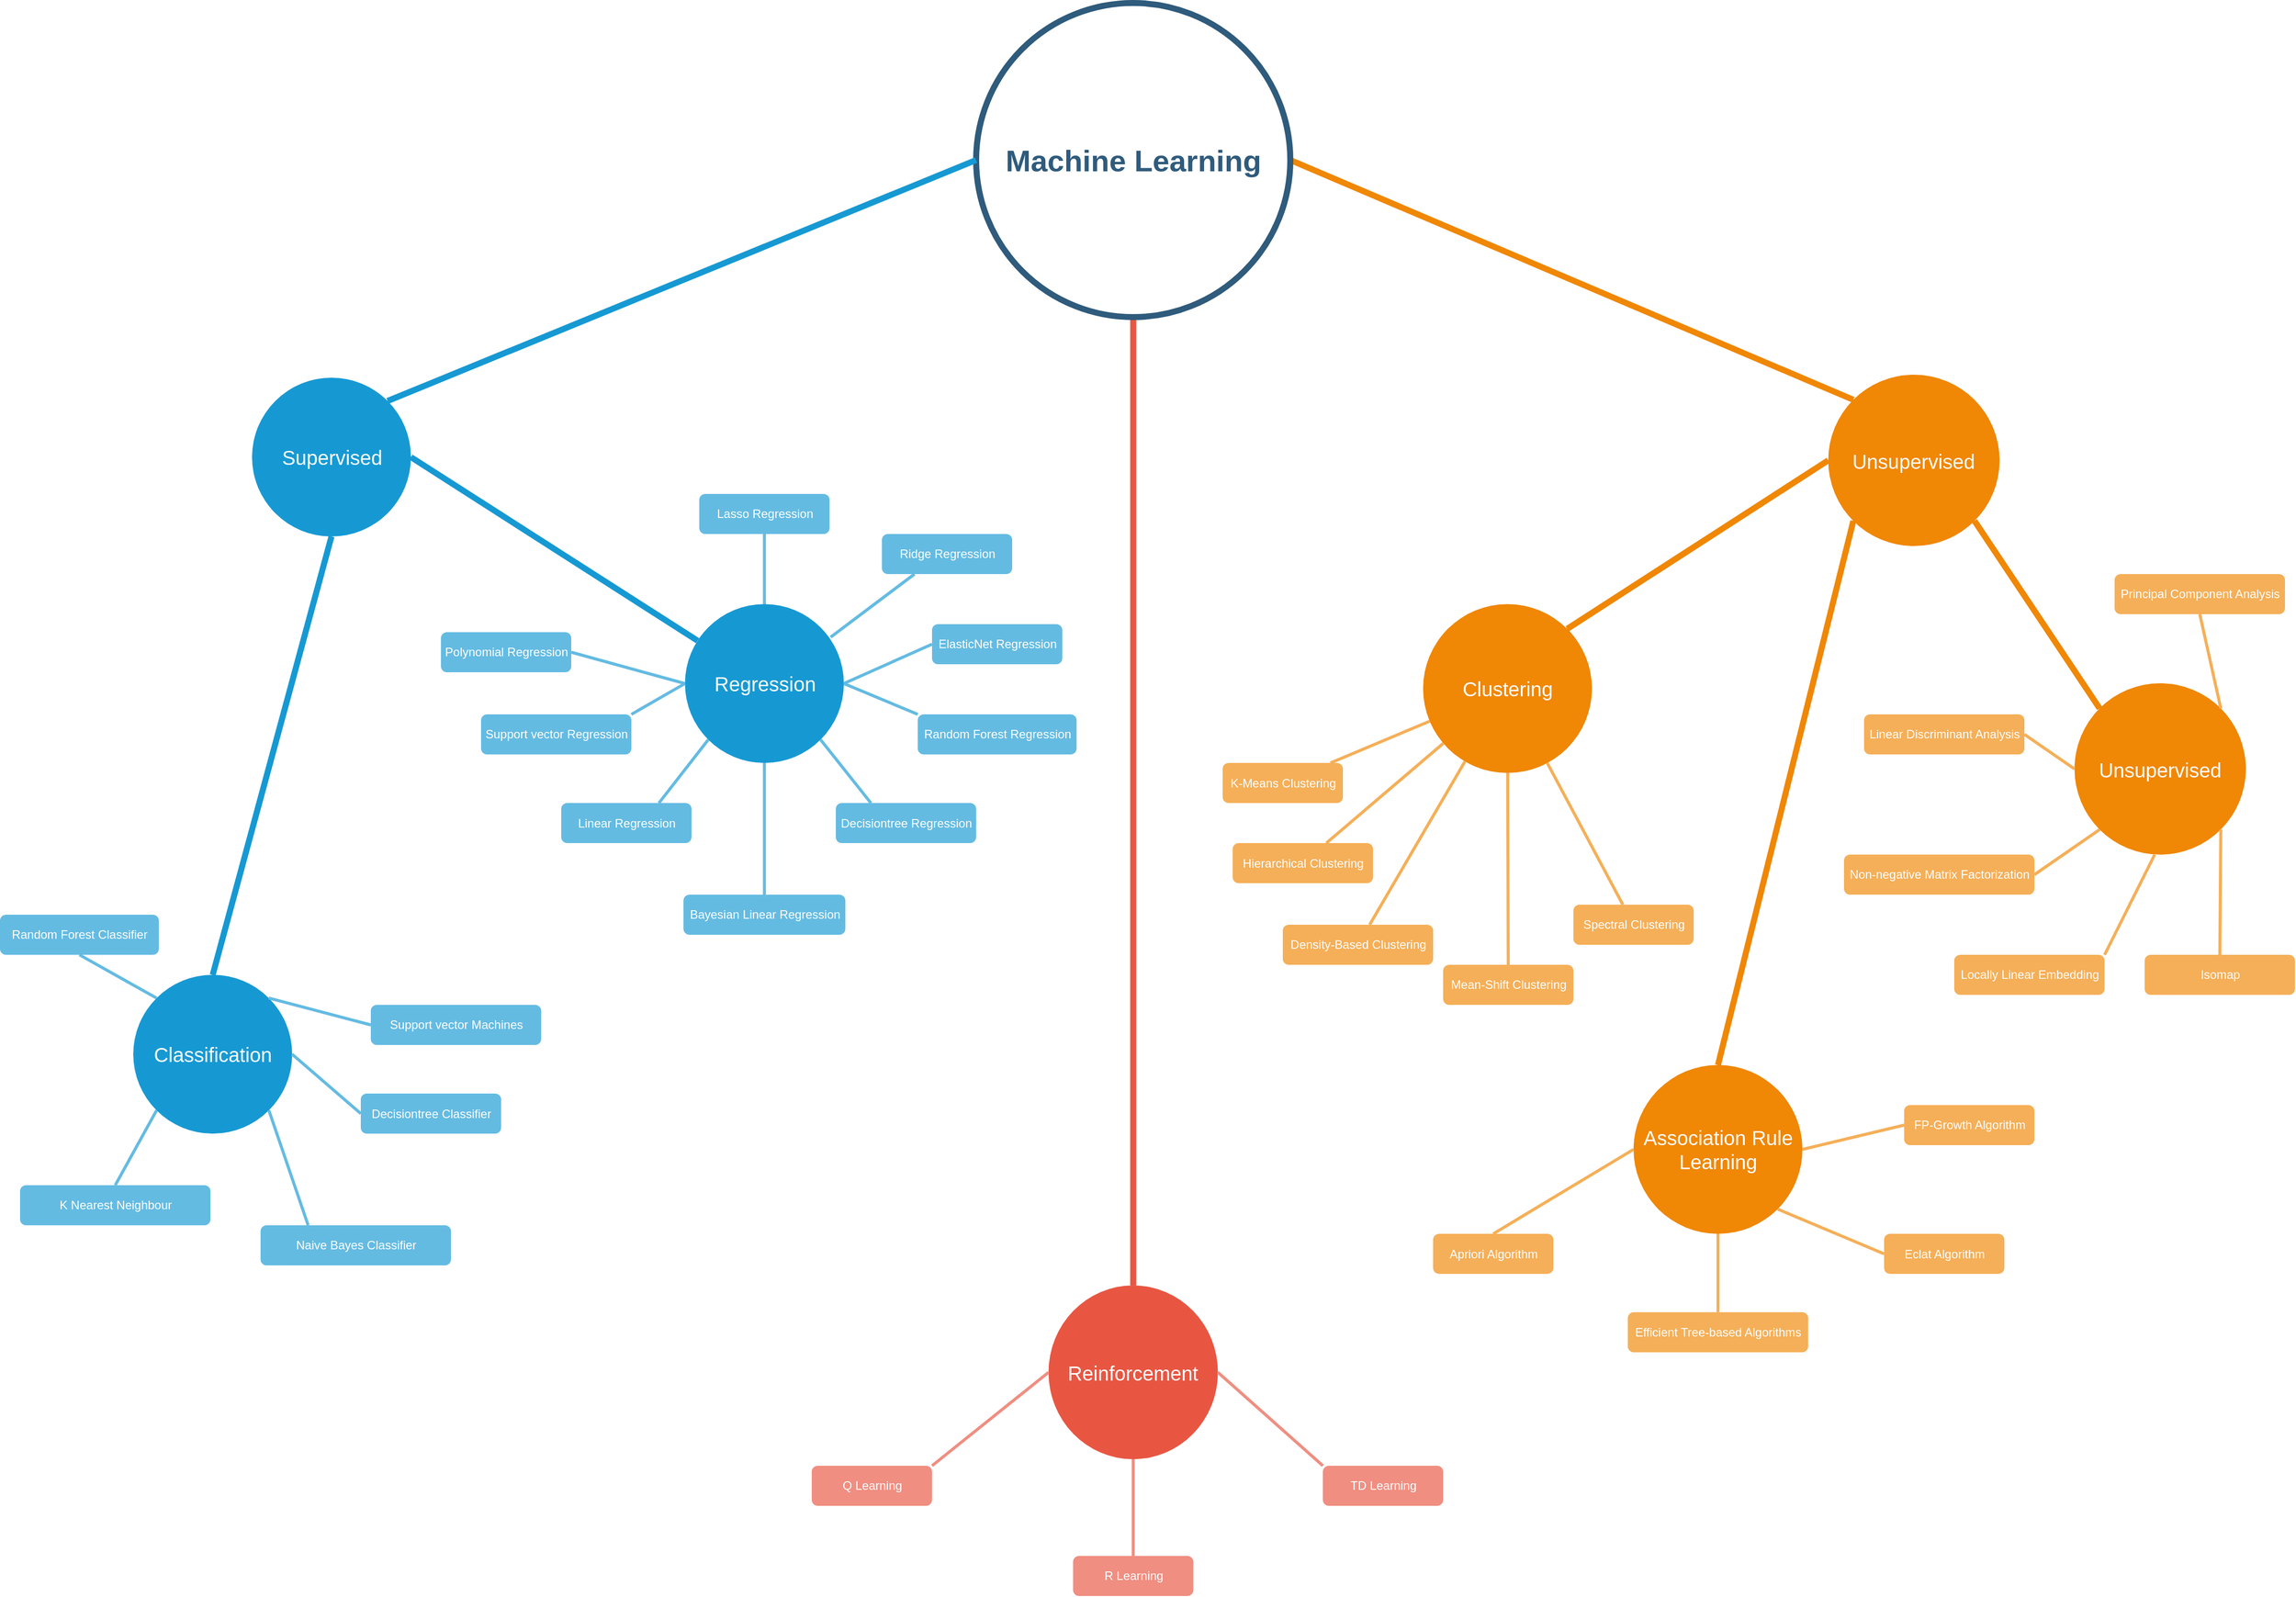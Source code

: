 <mxfile version="24.7.6">
  <diagram id="6a731a19-8d31-9384-78a2-239565b7b9f0" name="Page-1">
    <mxGraphModel dx="3500" dy="1740" grid="1" gridSize="10" guides="1" tooltips="1" connect="1" arrows="1" fold="1" page="1" pageScale="1" pageWidth="1169" pageHeight="827" background="none" math="0" shadow="0">
      <root>
        <mxCell id="0" />
        <mxCell id="1" parent="0" />
        <mxCell id="1350" value="Regression" style="ellipse;whiteSpace=wrap;html=1;shadow=0;fontFamily=Helvetica;fontSize=20;fontColor=#FFFFFF;align=center;strokeWidth=3;fillColor=#1699D3;strokeColor=none;" parent="1" vertex="1">
          <mxGeometry x="723.5" y="640" width="158.5" height="158.5" as="geometry" />
        </mxCell>
        <mxCell id="1351" value="Clustering" style="ellipse;whiteSpace=wrap;html=1;shadow=0;fontFamily=Helvetica;fontSize=20;fontColor=#FFFFFF;align=center;strokeWidth=3;fillColor=#F08705;strokeColor=none;gradientColor=none;" parent="1" vertex="1">
          <mxGeometry x="1460" y="640" width="168.5" height="168.5" as="geometry" />
        </mxCell>
        <mxCell id="1352" value="Reinforcement" style="ellipse;whiteSpace=wrap;html=1;shadow=0;fontFamily=Helvetica;fontSize=20;fontColor=#FFFFFF;align=center;strokeWidth=3;fillColor=#E85642;strokeColor=none;" parent="1" vertex="1">
          <mxGeometry x="1086.25" y="1320" width="169" height="173.5" as="geometry" />
        </mxCell>
        <mxCell id="1357" value="Hierarchical Clustering" style="rounded=1;fillColor=#f5af58;strokeColor=none;strokeWidth=3;shadow=0;html=1;fontColor=#FFFFFF;" parent="1" vertex="1">
          <mxGeometry x="1270" y="878.5" width="140" height="40" as="geometry" />
        </mxCell>
        <mxCell id="1359" style="endArrow=none;strokeWidth=6;strokeColor=#1699D3;html=1;exitX=1;exitY=0.5;exitDx=0;exitDy=0;" parent="1" source="0aYIPC050Kr5EOdXL7-y-1547" target="1350" edge="1">
          <mxGeometry relative="1" as="geometry">
            <mxPoint x="680" y="720" as="sourcePoint" />
          </mxGeometry>
        </mxCell>
        <mxCell id="1360" style="endArrow=none;strokeWidth=6;strokeColor=#f08705;html=1;exitX=1;exitY=0.5;exitDx=0;exitDy=0;entryX=0;entryY=0;entryDx=0;entryDy=0;" parent="1" source="1515" target="0aYIPC050Kr5EOdXL7-y-1553" edge="1">
          <mxGeometry relative="1" as="geometry" />
        </mxCell>
        <mxCell id="1361" style="endArrow=none;strokeWidth=6;strokeColor=#E85642;html=1;" parent="1" source="1515" target="1352" edge="1">
          <mxGeometry relative="1" as="geometry" />
        </mxCell>
        <mxCell id="1367" value="ElasticNet Regression" style="rounded=1;fillColor=#64BBE2;strokeColor=none;strokeWidth=3;shadow=0;html=1;fontColor=#FFFFFF;" parent="1" vertex="1">
          <mxGeometry x="970" y="660" width="130" height="40" as="geometry" />
        </mxCell>
        <mxCell id="1369" value="Support vector Regression" style="rounded=1;fillColor=#64BBE2;strokeColor=none;strokeWidth=3;shadow=0;html=1;fontColor=#FFFFFF;" parent="1" vertex="1">
          <mxGeometry x="520" y="750" width="150" height="40" as="geometry" />
        </mxCell>
        <mxCell id="1370" value="Random Forest Regression" style="rounded=1;fillColor=#64BBE2;strokeColor=none;strokeWidth=3;shadow=0;html=1;fontColor=#FFFFFF;" parent="1" vertex="1">
          <mxGeometry x="955.75" y="750" width="158.5" height="40" as="geometry" />
        </mxCell>
        <mxCell id="1371" value="Decisiontree Regression" style="rounded=1;fillColor=#64BBE2;strokeColor=none;strokeWidth=3;shadow=0;html=1;fontColor=#FFFFFF;" parent="1" vertex="1">
          <mxGeometry x="874" y="838.5" width="140" height="40" as="geometry" />
        </mxCell>
        <mxCell id="1372" value="Linear Regression" style="rounded=1;fillColor=#64BBE2;strokeColor=none;strokeWidth=3;shadow=0;html=1;fontColor=#FFFFFF;" parent="1" vertex="1">
          <mxGeometry x="600" y="838.5" width="130" height="40" as="geometry" />
        </mxCell>
        <mxCell id="1373" value="Polynomial Regression" style="rounded=1;fillColor=#64BBE2;strokeColor=none;strokeWidth=3;shadow=0;html=1;fontColor=#FFFFFF;" parent="1" vertex="1">
          <mxGeometry x="480" y="668" width="130" height="40" as="geometry" />
        </mxCell>
        <mxCell id="1374" value="Ridge Regression" style="rounded=1;fillColor=#64BBE2;strokeColor=none;strokeWidth=3;shadow=0;html=1;fontColor=#FFFFFF;" parent="1" vertex="1">
          <mxGeometry x="920" y="570" width="130" height="40" as="geometry" />
        </mxCell>
        <mxCell id="1375" value="Lasso Regression" style="rounded=1;fillColor=#64BBE2;strokeColor=none;strokeWidth=3;shadow=0;html=1;fontColor=#FFFFFF;" parent="1" vertex="1">
          <mxGeometry x="737.75" y="530" width="130" height="40" as="geometry" />
        </mxCell>
        <mxCell id="1378" value="" style="edgeStyle=none;endArrow=none;strokeWidth=3;strokeColor=#64BBE2;html=1;entryX=0;entryY=0.5;entryDx=0;entryDy=0;exitX=1;exitY=0.5;exitDx=0;exitDy=0;" parent="1" source="1350" target="1367" edge="1">
          <mxGeometry x="-221.5" y="56.5" width="100" height="100" as="geometry">
            <mxPoint x="-21.5" y="525" as="sourcePoint" />
            <mxPoint x="78.5" y="425" as="targetPoint" />
          </mxGeometry>
        </mxCell>
        <mxCell id="1381" value="" style="edgeStyle=none;endArrow=none;strokeWidth=3;strokeColor=#64BBE2;html=1;entryX=1;entryY=0;entryDx=0;entryDy=0;exitX=0;exitY=0.5;exitDx=0;exitDy=0;" parent="1" source="1350" target="1369" edge="1">
          <mxGeometry x="-221.5" y="56.5" width="100" height="100" as="geometry">
            <mxPoint x="-21.5" y="525" as="sourcePoint" />
            <mxPoint x="670" y="750" as="targetPoint" />
          </mxGeometry>
        </mxCell>
        <mxCell id="1382" value="" style="edgeStyle=none;endArrow=none;strokeWidth=3;strokeColor=#64BBE2;html=1;entryX=1;entryY=0.5;entryDx=0;entryDy=0;exitX=0;exitY=0.5;exitDx=0;exitDy=0;" parent="1" source="1350" target="1373" edge="1">
          <mxGeometry x="-221.5" y="56.5" width="100" height="100" as="geometry">
            <mxPoint x="-21.5" y="525" as="sourcePoint" />
            <mxPoint x="638.5" y="699.52" as="targetPoint" />
          </mxGeometry>
        </mxCell>
        <mxCell id="1383" value="" style="edgeStyle=none;endArrow=none;strokeWidth=3;strokeColor=#64BBE2;html=1;entryX=0.25;entryY=0;entryDx=0;entryDy=0;exitX=1;exitY=1;exitDx=0;exitDy=0;" parent="1" source="1350" target="1371" edge="1">
          <mxGeometry x="-221.5" y="56.5" width="100" height="100" as="geometry">
            <mxPoint x="-21.5" y="525" as="sourcePoint" />
            <mxPoint x="78.5" y="425" as="targetPoint" />
          </mxGeometry>
        </mxCell>
        <mxCell id="1384" value="" style="edgeStyle=none;endArrow=none;strokeWidth=3;strokeColor=#64BBE2;html=1;entryX=0.75;entryY=0;entryDx=0;entryDy=0;exitX=0;exitY=1;exitDx=0;exitDy=0;" parent="1" source="1350" target="1372" edge="1">
          <mxGeometry x="-221.5" y="56.5" width="100" height="100" as="geometry">
            <mxPoint x="-21.5" y="525" as="sourcePoint" />
            <mxPoint x="78.5" y="425" as="targetPoint" />
          </mxGeometry>
        </mxCell>
        <mxCell id="1385" value="" style="edgeStyle=none;endArrow=none;strokeWidth=3;strokeColor=#64BBE2;html=1;entryX=0.5;entryY=1;entryDx=0;entryDy=0;exitX=0.5;exitY=0;exitDx=0;exitDy=0;" parent="1" source="1350" target="1375" edge="1">
          <mxGeometry x="-221.5" y="56.5" width="100" height="100" as="geometry">
            <mxPoint x="-21.5" y="525" as="sourcePoint" />
            <mxPoint x="78.5" y="425" as="targetPoint" />
          </mxGeometry>
        </mxCell>
        <mxCell id="1386" value="" style="edgeStyle=none;endArrow=none;strokeWidth=3;strokeColor=#64BBE2;html=1;entryX=0.25;entryY=1;entryDx=0;entryDy=0;exitX=0.917;exitY=0.208;exitDx=0;exitDy=0;exitPerimeter=0;" parent="1" source="1350" target="1374" edge="1">
          <mxGeometry x="-221.5" y="56.5" width="100" height="100" as="geometry">
            <mxPoint x="-21.5" y="525" as="sourcePoint" />
            <mxPoint x="78.5" y="425" as="targetPoint" />
          </mxGeometry>
        </mxCell>
        <mxCell id="1387" value="" style="edgeStyle=none;endArrow=none;strokeWidth=3;strokeColor=#64BBE2;html=1;entryX=0;entryY=0;entryDx=0;entryDy=0;exitX=1;exitY=0.5;exitDx=0;exitDy=0;" parent="1" source="1350" target="1370" edge="1">
          <mxGeometry x="-221.5" y="56.5" width="100" height="100" as="geometry">
            <mxPoint x="-21.5" y="525" as="sourcePoint" />
            <mxPoint x="970" y="698.5" as="targetPoint" />
          </mxGeometry>
        </mxCell>
        <mxCell id="1388" value="K-Means Clustering" style="rounded=1;fillColor=#f5af58;strokeColor=none;strokeWidth=3;shadow=0;html=1;fontColor=#FFFFFF;" parent="1" vertex="1">
          <mxGeometry x="1260" y="798.5" width="120" height="40" as="geometry" />
        </mxCell>
        <mxCell id="1396" value="Spectral Clustering" style="rounded=1;fillColor=#f5af58;strokeColor=none;strokeWidth=3;shadow=0;html=1;fontColor=#FFFFFF;" parent="1" vertex="1">
          <mxGeometry x="1610" y="940" width="120" height="40" as="geometry" />
        </mxCell>
        <mxCell id="1397" value="Mean-Shift Clustering" style="rounded=1;fillColor=#f5af58;strokeColor=none;strokeWidth=3;shadow=0;html=1;fontColor=#FFFFFF;" parent="1" vertex="1">
          <mxGeometry x="1480" y="1000" width="130" height="40" as="geometry" />
        </mxCell>
        <mxCell id="1398" value="Density-Based Clustering" style="rounded=1;fillColor=#f5af58;strokeColor=none;strokeWidth=3;shadow=0;html=1;fontColor=#FFFFFF;" parent="1" vertex="1">
          <mxGeometry x="1320" y="960" width="150" height="40" as="geometry" />
        </mxCell>
        <mxCell id="1399" value="" style="edgeStyle=none;endArrow=none;strokeWidth=3;strokeColor=#F5AF58;html=1;" parent="1" source="1351" target="1357" edge="1">
          <mxGeometry x="3.5" y="21.5" width="100" height="100" as="geometry">
            <mxPoint x="640" y="649" as="sourcePoint" />
            <mxPoint x="740" y="549" as="targetPoint" />
          </mxGeometry>
        </mxCell>
        <mxCell id="1400" value="" style="edgeStyle=none;endArrow=none;strokeWidth=3;strokeColor=#F5AF58;html=1;" parent="1" source="1351" target="1388" edge="1">
          <mxGeometry x="3.5" y="21.5" width="100" height="100" as="geometry">
            <mxPoint x="640" y="649" as="sourcePoint" />
            <mxPoint x="740" y="549" as="targetPoint" />
          </mxGeometry>
        </mxCell>
        <mxCell id="1408" value="" style="edgeStyle=none;endArrow=none;strokeWidth=3;strokeColor=#F5AF58;html=1;" parent="1" source="1351" target="1396" edge="1">
          <mxGeometry x="3.5" y="21.5" width="100" height="100" as="geometry">
            <mxPoint x="640" y="649" as="sourcePoint" />
            <mxPoint x="740" y="549" as="targetPoint" />
          </mxGeometry>
        </mxCell>
        <mxCell id="1409" value="" style="edgeStyle=none;endArrow=none;strokeWidth=3;strokeColor=#F5AF58;html=1;" parent="1" source="1351" target="1397" edge="1">
          <mxGeometry x="3.5" y="21.5" width="100" height="100" as="geometry">
            <mxPoint x="640" y="649" as="sourcePoint" />
            <mxPoint x="740" y="549" as="targetPoint" />
          </mxGeometry>
        </mxCell>
        <mxCell id="1410" value="" style="edgeStyle=none;endArrow=none;strokeWidth=3;strokeColor=#F5AF58;html=1;" parent="1" source="1351" target="1398" edge="1">
          <mxGeometry x="3.5" y="21.5" width="100" height="100" as="geometry">
            <mxPoint x="640" y="649" as="sourcePoint" />
            <mxPoint x="740" y="549" as="targetPoint" />
          </mxGeometry>
        </mxCell>
        <mxCell id="1413" value="TD Learning" style="rounded=1;fillColor=#f08e81;strokeColor=none;strokeWidth=3;shadow=0;html=1;fontColor=#FFFFFF;" parent="1" vertex="1">
          <mxGeometry x="1360" y="1500" width="120" height="40" as="geometry" />
        </mxCell>
        <mxCell id="1414" value="R Learning" style="rounded=1;fillColor=#f08e81;strokeColor=none;strokeWidth=3;shadow=0;html=1;fontColor=#FFFFFF;" parent="1" vertex="1">
          <mxGeometry x="1110.75" y="1590" width="120" height="40" as="geometry" />
        </mxCell>
        <mxCell id="1415" value="Q Learning" style="rounded=1;fillColor=#f08e81;strokeColor=none;strokeWidth=3;shadow=0;html=1;fontColor=#FFFFFF;" parent="1" vertex="1">
          <mxGeometry x="850" y="1500" width="120" height="40" as="geometry" />
        </mxCell>
        <mxCell id="1424" value="" style="edgeStyle=none;endArrow=none;strokeWidth=3;strokeColor=#F08E81;html=1;exitX=1;exitY=0.5;exitDx=0;exitDy=0;entryX=0;entryY=0;entryDx=0;entryDy=0;" parent="1" source="1352" target="1413" edge="1">
          <mxGeometry x="31" y="106.5" width="100" height="100" as="geometry">
            <mxPoint x="220" y="965" as="sourcePoint" />
            <mxPoint x="320" y="865" as="targetPoint" />
          </mxGeometry>
        </mxCell>
        <mxCell id="1425" value="" style="edgeStyle=none;endArrow=none;strokeWidth=3;strokeColor=#F08E81;html=1;" parent="1" source="1352" target="1414" edge="1">
          <mxGeometry x="31" y="106.5" width="100" height="100" as="geometry">
            <mxPoint x="220" y="965" as="sourcePoint" />
            <mxPoint x="320" y="865" as="targetPoint" />
          </mxGeometry>
        </mxCell>
        <mxCell id="1514" style="edgeStyle=orthogonalEdgeStyle;rounded=0;html=1;exitX=0.75;exitY=0;entryX=0.75;entryY=0;startArrow=none;startFill=0;endArrow=block;endFill=1;jettySize=auto;orthogonalLoop=1;strokeColor=#12aab5;strokeWidth=6;fontSize=20;fontColor=#2F5B7C;" parent="1" source="1414" target="1414" edge="1">
          <mxGeometry relative="1" as="geometry" />
        </mxCell>
        <mxCell id="1515" value="Machine Learning" style="ellipse;whiteSpace=wrap;html=1;shadow=0;fontFamily=Helvetica;fontSize=30;fontColor=#2F5B7C;align=center;strokeColor=#2F5B7C;strokeWidth=6;fillColor=#FFFFFF;fontStyle=1;gradientColor=none;" parent="1" vertex="1">
          <mxGeometry x="1014" y="40" width="313.5" height="313.5" as="geometry" />
        </mxCell>
        <mxCell id="0aYIPC050Kr5EOdXL7-y-1543" value="" style="edgeStyle=none;endArrow=none;strokeWidth=3;strokeColor=#64BBE2;html=1;entryX=0.5;entryY=0;entryDx=0;entryDy=0;exitX=0.5;exitY=1;exitDx=0;exitDy=0;" edge="1" parent="1" source="1350" target="0aYIPC050Kr5EOdXL7-y-1544">
          <mxGeometry x="-221.5" y="56.5" width="100" height="100" as="geometry">
            <mxPoint x="799.75" y="798.5" as="sourcePoint" />
            <mxPoint x="799.75" y="930" as="targetPoint" />
          </mxGeometry>
        </mxCell>
        <mxCell id="0aYIPC050Kr5EOdXL7-y-1544" value="Bayesian Linear Regression" style="rounded=1;fillColor=#64BBE2;strokeColor=none;strokeWidth=3;shadow=0;html=1;fontColor=#FFFFFF;" vertex="1" parent="1">
          <mxGeometry x="722" y="930" width="161.5" height="40" as="geometry" />
        </mxCell>
        <mxCell id="0aYIPC050Kr5EOdXL7-y-1545" value="Classification" style="ellipse;whiteSpace=wrap;html=1;shadow=0;fontFamily=Helvetica;fontSize=20;fontColor=#FFFFFF;align=center;strokeWidth=3;fillColor=#1699D3;strokeColor=none;" vertex="1" parent="1">
          <mxGeometry x="173" y="1010" width="158.5" height="158.5" as="geometry" />
        </mxCell>
        <mxCell id="0aYIPC050Kr5EOdXL7-y-1546" style="endArrow=none;strokeWidth=6;strokeColor=#1699D3;html=1;entryX=0.5;entryY=0;entryDx=0;entryDy=0;exitX=0.5;exitY=1;exitDx=0;exitDy=0;" edge="1" parent="1" source="0aYIPC050Kr5EOdXL7-y-1547" target="0aYIPC050Kr5EOdXL7-y-1545">
          <mxGeometry relative="1" as="geometry">
            <mxPoint x="680" y="730" as="sourcePoint" />
            <mxPoint x="624" y="600" as="targetPoint" />
          </mxGeometry>
        </mxCell>
        <mxCell id="0aYIPC050Kr5EOdXL7-y-1547" value="Supervised" style="ellipse;whiteSpace=wrap;html=1;shadow=0;fontFamily=Helvetica;fontSize=20;fontColor=#FFFFFF;align=center;strokeWidth=3;fillColor=#1699D3;strokeColor=none;" vertex="1" parent="1">
          <mxGeometry x="291.5" y="414" width="158.5" height="158.5" as="geometry" />
        </mxCell>
        <mxCell id="0aYIPC050Kr5EOdXL7-y-1548" style="endArrow=none;strokeWidth=6;strokeColor=#1699D3;html=1;entryX=0;entryY=0.5;entryDx=0;entryDy=0;exitX=1;exitY=0;exitDx=0;exitDy=0;" edge="1" parent="1" source="0aYIPC050Kr5EOdXL7-y-1547" target="1515">
          <mxGeometry relative="1" as="geometry">
            <mxPoint x="690" y="740" as="sourcePoint" />
            <mxPoint x="510" y="705" as="targetPoint" />
          </mxGeometry>
        </mxCell>
        <mxCell id="0aYIPC050Kr5EOdXL7-y-1550" value="" style="edgeStyle=none;endArrow=none;strokeWidth=3;strokeColor=#F08E81;html=1;entryX=1;entryY=0;entryDx=0;entryDy=0;exitX=0;exitY=0.5;exitDx=0;exitDy=0;" edge="1" parent="1" source="1352" target="1415">
          <mxGeometry x="31" y="106.5" width="100" height="100" as="geometry">
            <mxPoint x="1080" y="1407" as="sourcePoint" />
            <mxPoint x="1157" y="1590" as="targetPoint" />
          </mxGeometry>
        </mxCell>
        <mxCell id="0aYIPC050Kr5EOdXL7-y-1553" value="Unsupervised" style="ellipse;whiteSpace=wrap;html=1;shadow=0;fontFamily=Helvetica;fontSize=20;fontColor=#FFFFFF;align=center;strokeWidth=3;fillColor=#F08705;strokeColor=none;gradientColor=none;" vertex="1" parent="1">
          <mxGeometry x="1864.25" y="411" width="171" height="171" as="geometry" />
        </mxCell>
        <mxCell id="0aYIPC050Kr5EOdXL7-y-1554" style="endArrow=none;strokeWidth=6;strokeColor=#f08705;html=1;exitX=1;exitY=0;exitDx=0;exitDy=0;entryX=0;entryY=0.5;entryDx=0;entryDy=0;" edge="1" parent="1" source="1351" target="0aYIPC050Kr5EOdXL7-y-1553">
          <mxGeometry relative="1" as="geometry">
            <mxPoint x="1338" y="274" as="sourcePoint" />
            <mxPoint x="1899" y="513" as="targetPoint" />
          </mxGeometry>
        </mxCell>
        <mxCell id="0aYIPC050Kr5EOdXL7-y-1555" value="Unsupervised" style="ellipse;whiteSpace=wrap;html=1;shadow=0;fontFamily=Helvetica;fontSize=20;fontColor=#FFFFFF;align=center;strokeWidth=3;fillColor=#F08705;strokeColor=none;gradientColor=none;" vertex="1" parent="1">
          <mxGeometry x="2110" y="719" width="171" height="171" as="geometry" />
        </mxCell>
        <mxCell id="0aYIPC050Kr5EOdXL7-y-1556" value="Principal Component Analysis" style="rounded=1;fillColor=#f5af58;strokeColor=none;strokeWidth=3;shadow=0;html=1;fontColor=#FFFFFF;" vertex="1" parent="1">
          <mxGeometry x="2150" y="610" width="170" height="40" as="geometry" />
        </mxCell>
        <mxCell id="0aYIPC050Kr5EOdXL7-y-1557" value="Linear Discriminant Analysis" style="rounded=1;fillColor=#f5af58;strokeColor=none;strokeWidth=3;shadow=0;html=1;fontColor=#FFFFFF;" vertex="1" parent="1">
          <mxGeometry x="1900" y="750" width="160" height="40" as="geometry" />
        </mxCell>
        <mxCell id="0aYIPC050Kr5EOdXL7-y-1558" value="Non-negative Matrix Factorization" style="rounded=1;fillColor=#f5af58;strokeColor=none;strokeWidth=3;shadow=0;html=1;fontColor=#FFFFFF;" vertex="1" parent="1">
          <mxGeometry x="1880" y="890" width="190" height="40" as="geometry" />
        </mxCell>
        <mxCell id="0aYIPC050Kr5EOdXL7-y-1559" value="Locally Linear Embedding" style="rounded=1;fillColor=#f5af58;strokeColor=none;strokeWidth=3;shadow=0;html=1;fontColor=#FFFFFF;" vertex="1" parent="1">
          <mxGeometry x="1990" y="990" width="150" height="40" as="geometry" />
        </mxCell>
        <mxCell id="0aYIPC050Kr5EOdXL7-y-1561" style="endArrow=none;strokeWidth=6;strokeColor=#f08705;html=1;exitX=1;exitY=1;exitDx=0;exitDy=0;entryX=0;entryY=0;entryDx=0;entryDy=0;" edge="1" parent="1" source="0aYIPC050Kr5EOdXL7-y-1553" target="0aYIPC050Kr5EOdXL7-y-1555">
          <mxGeometry relative="1" as="geometry">
            <mxPoint x="1990" y="628" as="sourcePoint" />
            <mxPoint x="2250" y="460" as="targetPoint" />
          </mxGeometry>
        </mxCell>
        <mxCell id="0aYIPC050Kr5EOdXL7-y-1562" value="" style="edgeStyle=none;endArrow=none;strokeWidth=3;strokeColor=#F5AF58;html=1;exitX=0;exitY=0.5;exitDx=0;exitDy=0;entryX=1;entryY=0.5;entryDx=0;entryDy=0;" edge="1" parent="1" source="0aYIPC050Kr5EOdXL7-y-1555" target="0aYIPC050Kr5EOdXL7-y-1557">
          <mxGeometry x="3.5" y="21.5" width="100" height="100" as="geometry">
            <mxPoint x="1594" y="809" as="sourcePoint" />
            <mxPoint x="1669" y="950" as="targetPoint" />
          </mxGeometry>
        </mxCell>
        <mxCell id="0aYIPC050Kr5EOdXL7-y-1563" value="" style="edgeStyle=none;endArrow=none;strokeWidth=3;strokeColor=#F5AF58;html=1;exitX=0;exitY=1;exitDx=0;exitDy=0;entryX=1;entryY=0.5;entryDx=0;entryDy=0;" edge="1" parent="1" source="0aYIPC050Kr5EOdXL7-y-1555" target="0aYIPC050Kr5EOdXL7-y-1558">
          <mxGeometry x="3.5" y="21.5" width="100" height="100" as="geometry">
            <mxPoint x="2120" y="815" as="sourcePoint" />
            <mxPoint x="2060" y="829" as="targetPoint" />
          </mxGeometry>
        </mxCell>
        <mxCell id="0aYIPC050Kr5EOdXL7-y-1564" value="" style="edgeStyle=none;endArrow=none;strokeWidth=3;strokeColor=#F5AF58;html=1;entryX=1;entryY=0;entryDx=0;entryDy=0;" edge="1" parent="1" target="0aYIPC050Kr5EOdXL7-y-1559">
          <mxGeometry x="3.5" y="21.5" width="100" height="100" as="geometry">
            <mxPoint x="2190" y="890" as="sourcePoint" />
            <mxPoint x="2080" y="920" as="targetPoint" />
          </mxGeometry>
        </mxCell>
        <mxCell id="0aYIPC050Kr5EOdXL7-y-1565" value="" style="edgeStyle=none;endArrow=none;strokeWidth=3;strokeColor=#F5AF58;html=1;exitX=0.5;exitY=1;exitDx=0;exitDy=0;entryX=1;entryY=0;entryDx=0;entryDy=0;" edge="1" parent="1" source="0aYIPC050Kr5EOdXL7-y-1556" target="0aYIPC050Kr5EOdXL7-y-1555">
          <mxGeometry x="3.5" y="21.5" width="100" height="100" as="geometry">
            <mxPoint x="2206" y="900" as="sourcePoint" />
            <mxPoint x="2240" y="950" as="targetPoint" />
          </mxGeometry>
        </mxCell>
        <mxCell id="0aYIPC050Kr5EOdXL7-y-1566" style="endArrow=none;strokeWidth=6;strokeColor=#f08705;html=1;entryX=0;entryY=1;entryDx=0;entryDy=0;exitX=0.5;exitY=0;exitDx=0;exitDy=0;" edge="1" parent="1" source="0aYIPC050Kr5EOdXL7-y-1567" target="0aYIPC050Kr5EOdXL7-y-1553">
          <mxGeometry relative="1" as="geometry">
            <mxPoint x="1840" y="1070" as="sourcePoint" />
            <mxPoint x="1874" y="507" as="targetPoint" />
          </mxGeometry>
        </mxCell>
        <mxCell id="0aYIPC050Kr5EOdXL7-y-1567" value="Association Rule Learning" style="ellipse;whiteSpace=wrap;html=1;shadow=0;fontFamily=Helvetica;fontSize=20;fontColor=#FFFFFF;align=center;strokeWidth=3;fillColor=#F08705;strokeColor=none;gradientColor=none;" vertex="1" parent="1">
          <mxGeometry x="1670" y="1100" width="168.5" height="168.5" as="geometry" />
        </mxCell>
        <mxCell id="0aYIPC050Kr5EOdXL7-y-1568" value="FP-Growth Algorithm" style="rounded=1;fillColor=#f5af58;strokeColor=none;strokeWidth=3;shadow=0;html=1;fontColor=#FFFFFF;" vertex="1" parent="1">
          <mxGeometry x="1940" y="1140" width="130" height="40" as="geometry" />
        </mxCell>
        <mxCell id="0aYIPC050Kr5EOdXL7-y-1569" value="Apriori Algorithm" style="rounded=1;fillColor=#f5af58;strokeColor=none;strokeWidth=3;shadow=0;html=1;fontColor=#FFFFFF;" vertex="1" parent="1">
          <mxGeometry x="1470" y="1268.5" width="120" height="40" as="geometry" />
        </mxCell>
        <mxCell id="0aYIPC050Kr5EOdXL7-y-1570" value="Efficient Tree-based Algorithms" style="rounded=1;fillColor=#f5af58;strokeColor=none;strokeWidth=3;shadow=0;html=1;fontColor=#FFFFFF;" vertex="1" parent="1">
          <mxGeometry x="1664.25" y="1346.75" width="180" height="40" as="geometry" />
        </mxCell>
        <mxCell id="0aYIPC050Kr5EOdXL7-y-1571" value="Eclat Algorithm" style="rounded=1;fillColor=#f5af58;strokeColor=none;strokeWidth=3;shadow=0;html=1;fontColor=#FFFFFF;" vertex="1" parent="1">
          <mxGeometry x="1920" y="1268.5" width="120" height="40" as="geometry" />
        </mxCell>
        <mxCell id="0aYIPC050Kr5EOdXL7-y-1572" value="" style="edgeStyle=none;endArrow=none;strokeWidth=3;strokeColor=#F5AF58;html=1;exitX=1;exitY=1;exitDx=0;exitDy=0;entryX=0;entryY=0.5;entryDx=0;entryDy=0;" edge="1" parent="1" source="0aYIPC050Kr5EOdXL7-y-1567" target="0aYIPC050Kr5EOdXL7-y-1571">
          <mxGeometry x="3.5" y="21.5" width="100" height="100" as="geometry">
            <mxPoint x="1594" y="809" as="sourcePoint" />
            <mxPoint x="1669" y="950" as="targetPoint" />
          </mxGeometry>
        </mxCell>
        <mxCell id="0aYIPC050Kr5EOdXL7-y-1573" value="" style="edgeStyle=none;endArrow=none;strokeWidth=3;strokeColor=#F5AF58;html=1;exitX=0.5;exitY=1;exitDx=0;exitDy=0;entryX=0.5;entryY=0;entryDx=0;entryDy=0;" edge="1" parent="1" source="0aYIPC050Kr5EOdXL7-y-1567" target="0aYIPC050Kr5EOdXL7-y-1570">
          <mxGeometry x="3.5" y="21.5" width="100" height="100" as="geometry">
            <mxPoint x="1789" y="1145" as="sourcePoint" />
            <mxPoint x="1650" y="1149" as="targetPoint" />
          </mxGeometry>
        </mxCell>
        <mxCell id="0aYIPC050Kr5EOdXL7-y-1574" value="" style="edgeStyle=none;endArrow=none;strokeWidth=3;strokeColor=#F5AF58;html=1;exitX=1;exitY=0.5;exitDx=0;exitDy=0;entryX=0;entryY=0.5;entryDx=0;entryDy=0;" edge="1" parent="1" source="0aYIPC050Kr5EOdXL7-y-1567" target="0aYIPC050Kr5EOdXL7-y-1568">
          <mxGeometry x="3.5" y="21.5" width="100" height="100" as="geometry">
            <mxPoint x="1789" y="1264" as="sourcePoint" />
            <mxPoint x="1650" y="1271" as="targetPoint" />
          </mxGeometry>
        </mxCell>
        <mxCell id="0aYIPC050Kr5EOdXL7-y-1575" value="" style="edgeStyle=none;endArrow=none;strokeWidth=3;strokeColor=#F5AF58;html=1;exitX=0;exitY=0.5;exitDx=0;exitDy=0;entryX=0.5;entryY=0;entryDx=0;entryDy=0;" edge="1" parent="1" source="0aYIPC050Kr5EOdXL7-y-1567" target="0aYIPC050Kr5EOdXL7-y-1569">
          <mxGeometry x="3.5" y="21.5" width="100" height="100" as="geometry">
            <mxPoint x="1908" y="1264" as="sourcePoint" />
            <mxPoint x="2050" y="1271" as="targetPoint" />
          </mxGeometry>
        </mxCell>
        <mxCell id="0aYIPC050Kr5EOdXL7-y-1576" value="Isomap" style="rounded=1;fillColor=#f5af58;strokeColor=none;strokeWidth=3;shadow=0;html=1;fontColor=#FFFFFF;" vertex="1" parent="1">
          <mxGeometry x="2180" y="990" width="150" height="40" as="geometry" />
        </mxCell>
        <mxCell id="0aYIPC050Kr5EOdXL7-y-1577" value="" style="edgeStyle=none;endArrow=none;strokeWidth=3;strokeColor=#F5AF58;html=1;entryX=0.5;entryY=0;entryDx=0;entryDy=0;exitX=1;exitY=1;exitDx=0;exitDy=0;" edge="1" parent="1" source="0aYIPC050Kr5EOdXL7-y-1555" target="0aYIPC050Kr5EOdXL7-y-1576">
          <mxGeometry x="3.5" y="21.5" width="100" height="100" as="geometry">
            <mxPoint x="2200" y="900" as="sourcePoint" />
            <mxPoint x="2150" y="1000" as="targetPoint" />
          </mxGeometry>
        </mxCell>
        <mxCell id="0aYIPC050Kr5EOdXL7-y-1581" value="Support vector Machines" style="rounded=1;fillColor=#64BBE2;strokeColor=none;strokeWidth=3;shadow=0;html=1;fontColor=#FFFFFF;" vertex="1" parent="1">
          <mxGeometry x="410" y="1040" width="170" height="40" as="geometry" />
        </mxCell>
        <mxCell id="0aYIPC050Kr5EOdXL7-y-1582" value="Decisiontree Classifier" style="rounded=1;fillColor=#64BBE2;strokeColor=none;strokeWidth=3;shadow=0;html=1;fontColor=#FFFFFF;" vertex="1" parent="1">
          <mxGeometry x="400" y="1128.5" width="140" height="40" as="geometry" />
        </mxCell>
        <mxCell id="0aYIPC050Kr5EOdXL7-y-1583" value="Random Forest Classifier" style="rounded=1;fillColor=#64BBE2;strokeColor=none;strokeWidth=3;shadow=0;html=1;fontColor=#FFFFFF;" vertex="1" parent="1">
          <mxGeometry x="40" y="950" width="158.5" height="40" as="geometry" />
        </mxCell>
        <mxCell id="0aYIPC050Kr5EOdXL7-y-1584" value="K Nearest Neighbour" style="rounded=1;fillColor=#64BBE2;strokeColor=none;strokeWidth=3;shadow=0;html=1;fontColor=#FFFFFF;" vertex="1" parent="1">
          <mxGeometry x="60" y="1220" width="190" height="40" as="geometry" />
        </mxCell>
        <mxCell id="0aYIPC050Kr5EOdXL7-y-1585" value="Naive Bayes Classifier" style="rounded=1;fillColor=#64BBE2;strokeColor=none;strokeWidth=3;shadow=0;html=1;fontColor=#FFFFFF;" vertex="1" parent="1">
          <mxGeometry x="300" y="1260" width="190" height="40" as="geometry" />
        </mxCell>
        <mxCell id="0aYIPC050Kr5EOdXL7-y-1586" value="" style="edgeStyle=none;endArrow=none;strokeWidth=3;strokeColor=#64BBE2;html=1;entryX=0;entryY=0.5;entryDx=0;entryDy=0;exitX=1;exitY=0;exitDx=0;exitDy=0;" edge="1" parent="1" source="0aYIPC050Kr5EOdXL7-y-1545" target="0aYIPC050Kr5EOdXL7-y-1581">
          <mxGeometry x="-221.5" y="56.5" width="100" height="100" as="geometry">
            <mxPoint x="853" y="819" as="sourcePoint" />
            <mxPoint x="400" y="1060" as="targetPoint" />
          </mxGeometry>
        </mxCell>
        <mxCell id="0aYIPC050Kr5EOdXL7-y-1587" value="" style="edgeStyle=none;endArrow=none;strokeWidth=3;strokeColor=#64BBE2;html=1;entryX=0;entryY=0.5;entryDx=0;entryDy=0;exitX=1;exitY=0.5;exitDx=0;exitDy=0;" edge="1" parent="1" source="0aYIPC050Kr5EOdXL7-y-1545" target="0aYIPC050Kr5EOdXL7-y-1582">
          <mxGeometry x="-221.5" y="56.5" width="100" height="100" as="geometry">
            <mxPoint x="318" y="1043" as="sourcePoint" />
            <mxPoint x="410" y="1070" as="targetPoint" />
          </mxGeometry>
        </mxCell>
        <mxCell id="0aYIPC050Kr5EOdXL7-y-1588" value="" style="edgeStyle=none;endArrow=none;strokeWidth=3;strokeColor=#64BBE2;html=1;entryX=0.5;entryY=1;entryDx=0;entryDy=0;exitX=0;exitY=0;exitDx=0;exitDy=0;" edge="1" parent="1" source="0aYIPC050Kr5EOdXL7-y-1545" target="0aYIPC050Kr5EOdXL7-y-1583">
          <mxGeometry x="-221.5" y="56.5" width="100" height="100" as="geometry">
            <mxPoint x="342" y="1099" as="sourcePoint" />
            <mxPoint x="410" y="1159" as="targetPoint" />
          </mxGeometry>
        </mxCell>
        <mxCell id="0aYIPC050Kr5EOdXL7-y-1589" value="" style="edgeStyle=none;endArrow=none;strokeWidth=3;strokeColor=#64BBE2;html=1;entryX=0.25;entryY=0;entryDx=0;entryDy=0;exitX=1;exitY=1;exitDx=0;exitDy=0;" edge="1" parent="1" source="0aYIPC050Kr5EOdXL7-y-1545" target="0aYIPC050Kr5EOdXL7-y-1585">
          <mxGeometry x="-221.5" y="56.5" width="100" height="100" as="geometry">
            <mxPoint x="318" y="1155" as="sourcePoint" />
            <mxPoint x="360" y="1220" as="targetPoint" />
          </mxGeometry>
        </mxCell>
        <mxCell id="0aYIPC050Kr5EOdXL7-y-1590" value="" style="edgeStyle=none;endArrow=none;strokeWidth=3;strokeColor=#64BBE2;html=1;entryX=0.5;entryY=0;entryDx=0;entryDy=0;exitX=0;exitY=1;exitDx=0;exitDy=0;" edge="1" parent="1" source="0aYIPC050Kr5EOdXL7-y-1545" target="0aYIPC050Kr5EOdXL7-y-1584">
          <mxGeometry x="-221.5" y="56.5" width="100" height="100" as="geometry">
            <mxPoint x="262" y="1179" as="sourcePoint" />
            <mxPoint x="315" y="1300" as="targetPoint" />
          </mxGeometry>
        </mxCell>
      </root>
    </mxGraphModel>
  </diagram>
</mxfile>
